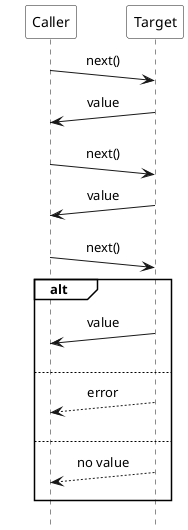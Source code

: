@startuml

scale 1.0
hide footbox

!pragma teoz true

skinparam monochrome true
skinparam defaultFontName Source Sans Pro
skinparam sequenceMessageAlign center
skinparam participantBackgroundColor #white
skinparam noteBackgroundColor #white
skinparam sequenceGroupBackgroundColor #white
skinparam participantPadding 20

participant Caller
participant Target

Caller ->(10) Target : next()
Target ->(10) Caller : value

Caller ->(10) Target : next()
Target ->(10) Caller : value

Caller ->(10) Target : next()
alt
Target ->(10) Caller : value
else
Target -->(10) Caller : error
else
Target -->(10) Caller : no value
end

@enduml
